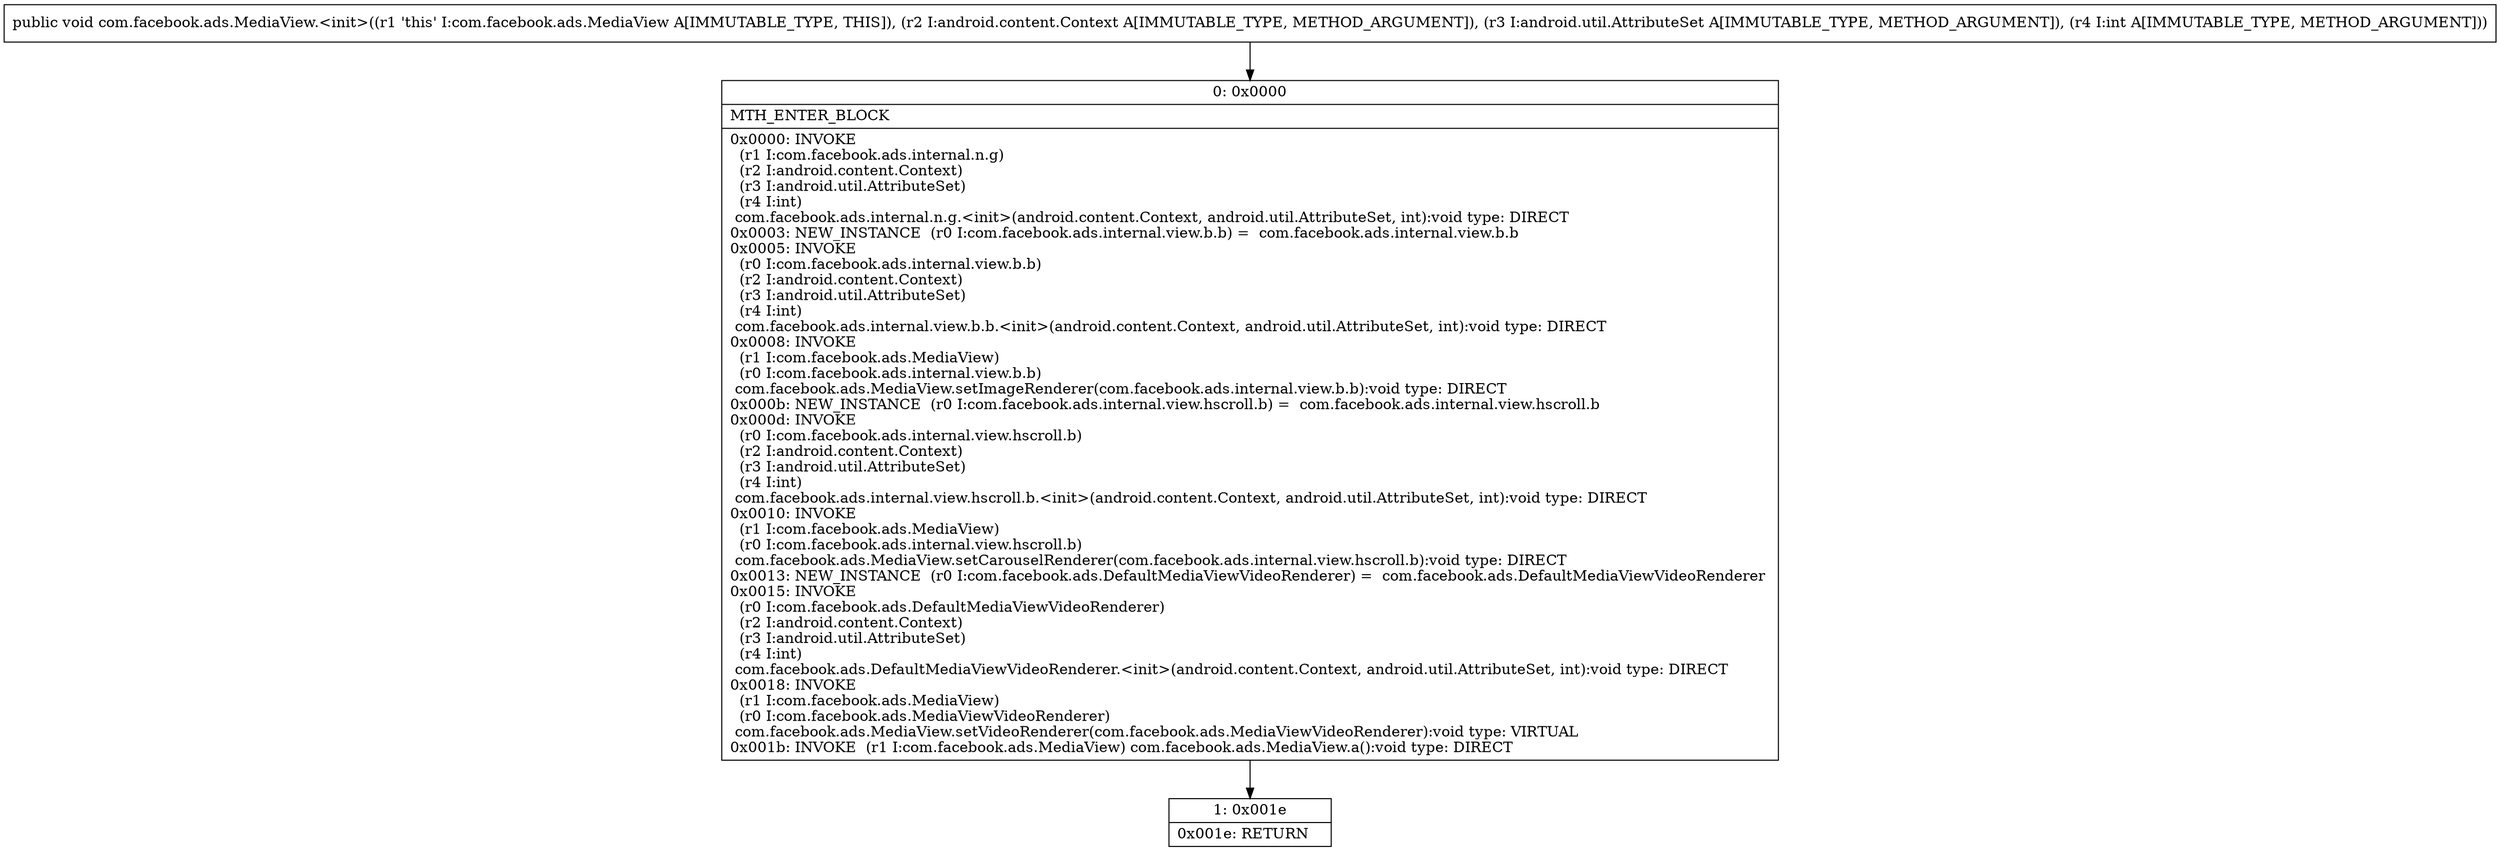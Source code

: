 digraph "CFG forcom.facebook.ads.MediaView.\<init\>(Landroid\/content\/Context;Landroid\/util\/AttributeSet;I)V" {
Node_0 [shape=record,label="{0\:\ 0x0000|MTH_ENTER_BLOCK\l|0x0000: INVOKE  \l  (r1 I:com.facebook.ads.internal.n.g)\l  (r2 I:android.content.Context)\l  (r3 I:android.util.AttributeSet)\l  (r4 I:int)\l com.facebook.ads.internal.n.g.\<init\>(android.content.Context, android.util.AttributeSet, int):void type: DIRECT \l0x0003: NEW_INSTANCE  (r0 I:com.facebook.ads.internal.view.b.b) =  com.facebook.ads.internal.view.b.b \l0x0005: INVOKE  \l  (r0 I:com.facebook.ads.internal.view.b.b)\l  (r2 I:android.content.Context)\l  (r3 I:android.util.AttributeSet)\l  (r4 I:int)\l com.facebook.ads.internal.view.b.b.\<init\>(android.content.Context, android.util.AttributeSet, int):void type: DIRECT \l0x0008: INVOKE  \l  (r1 I:com.facebook.ads.MediaView)\l  (r0 I:com.facebook.ads.internal.view.b.b)\l com.facebook.ads.MediaView.setImageRenderer(com.facebook.ads.internal.view.b.b):void type: DIRECT \l0x000b: NEW_INSTANCE  (r0 I:com.facebook.ads.internal.view.hscroll.b) =  com.facebook.ads.internal.view.hscroll.b \l0x000d: INVOKE  \l  (r0 I:com.facebook.ads.internal.view.hscroll.b)\l  (r2 I:android.content.Context)\l  (r3 I:android.util.AttributeSet)\l  (r4 I:int)\l com.facebook.ads.internal.view.hscroll.b.\<init\>(android.content.Context, android.util.AttributeSet, int):void type: DIRECT \l0x0010: INVOKE  \l  (r1 I:com.facebook.ads.MediaView)\l  (r0 I:com.facebook.ads.internal.view.hscroll.b)\l com.facebook.ads.MediaView.setCarouselRenderer(com.facebook.ads.internal.view.hscroll.b):void type: DIRECT \l0x0013: NEW_INSTANCE  (r0 I:com.facebook.ads.DefaultMediaViewVideoRenderer) =  com.facebook.ads.DefaultMediaViewVideoRenderer \l0x0015: INVOKE  \l  (r0 I:com.facebook.ads.DefaultMediaViewVideoRenderer)\l  (r2 I:android.content.Context)\l  (r3 I:android.util.AttributeSet)\l  (r4 I:int)\l com.facebook.ads.DefaultMediaViewVideoRenderer.\<init\>(android.content.Context, android.util.AttributeSet, int):void type: DIRECT \l0x0018: INVOKE  \l  (r1 I:com.facebook.ads.MediaView)\l  (r0 I:com.facebook.ads.MediaViewVideoRenderer)\l com.facebook.ads.MediaView.setVideoRenderer(com.facebook.ads.MediaViewVideoRenderer):void type: VIRTUAL \l0x001b: INVOKE  (r1 I:com.facebook.ads.MediaView) com.facebook.ads.MediaView.a():void type: DIRECT \l}"];
Node_1 [shape=record,label="{1\:\ 0x001e|0x001e: RETURN   \l}"];
MethodNode[shape=record,label="{public void com.facebook.ads.MediaView.\<init\>((r1 'this' I:com.facebook.ads.MediaView A[IMMUTABLE_TYPE, THIS]), (r2 I:android.content.Context A[IMMUTABLE_TYPE, METHOD_ARGUMENT]), (r3 I:android.util.AttributeSet A[IMMUTABLE_TYPE, METHOD_ARGUMENT]), (r4 I:int A[IMMUTABLE_TYPE, METHOD_ARGUMENT])) }"];
MethodNode -> Node_0;
Node_0 -> Node_1;
}

